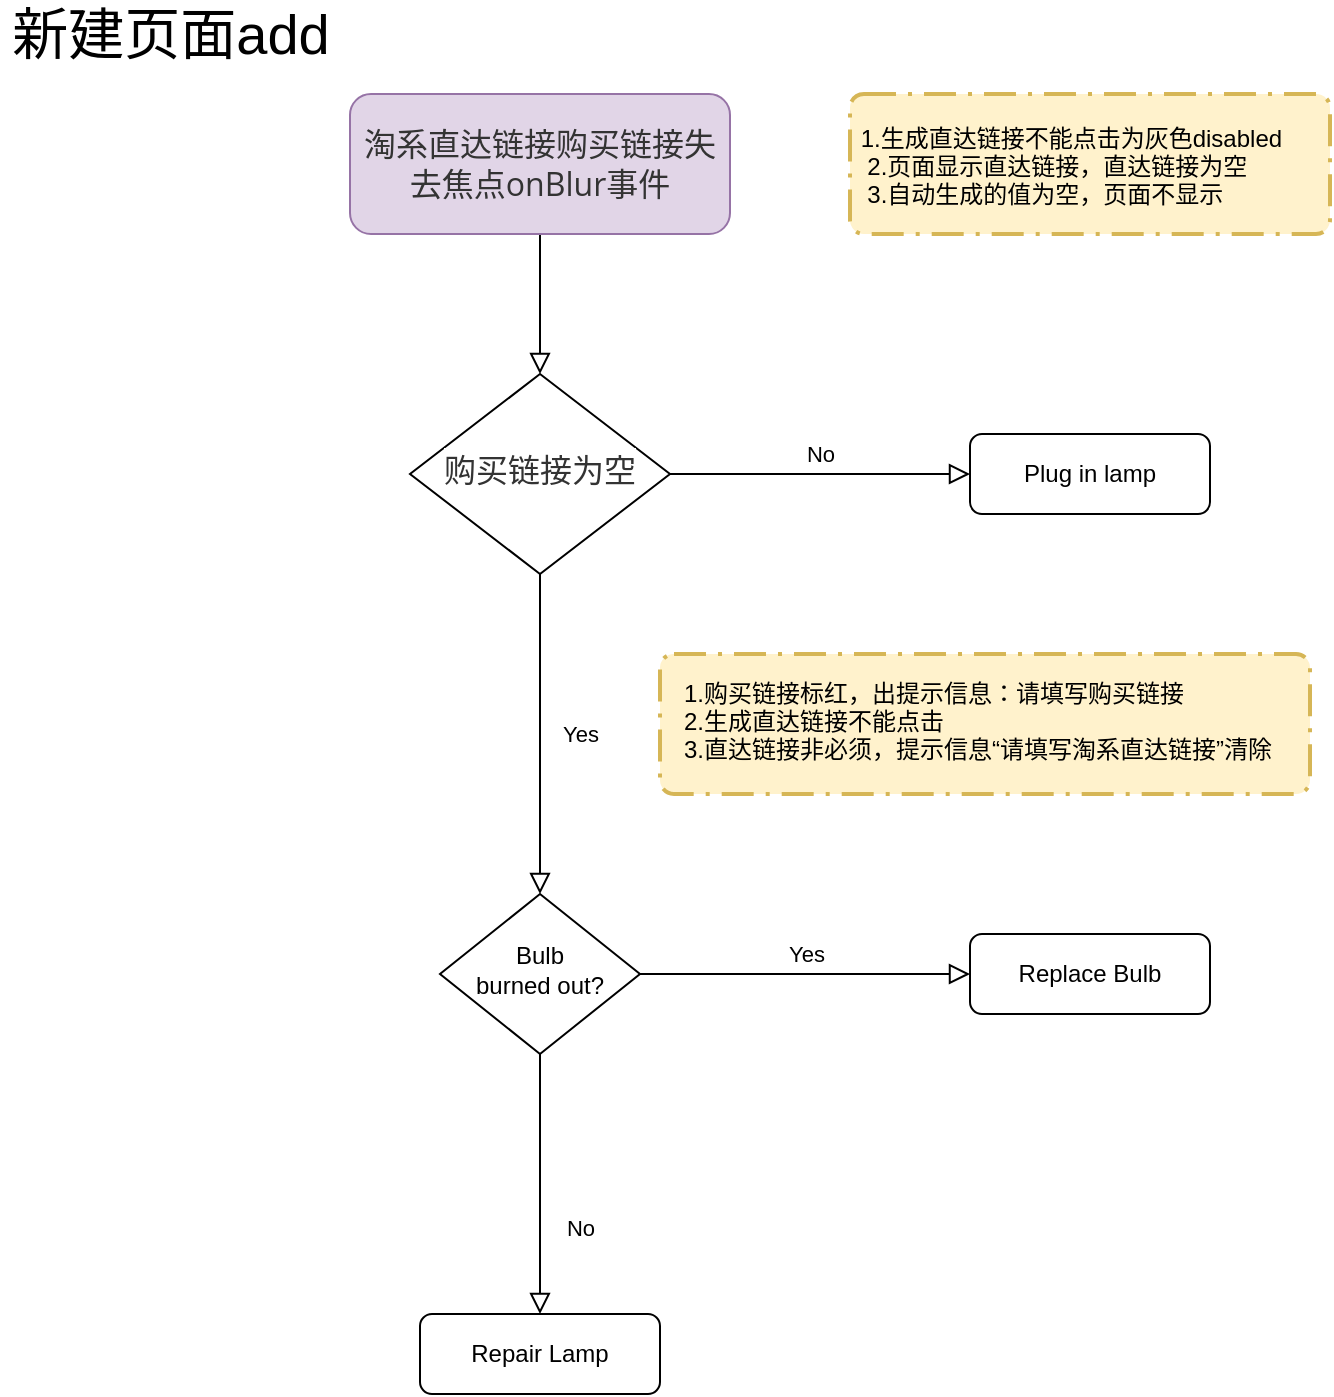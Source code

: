 <mxfile version="14.2.7" type="github">
  <diagram id="C2GKbmR1wlr19nwTwssI" name="Page-1">
    <mxGraphModel dx="1773" dy="1815" grid="1" gridSize="10" guides="1" tooltips="1" connect="1" arrows="1" fold="1" page="1" pageScale="1" pageWidth="827" pageHeight="1169" math="0" shadow="0">
      <root>
        <mxCell id="0" />
        <mxCell id="1" parent="0" />
        <mxCell id="jthrMaHgNZJ5E-PV2cZW-2" value="" style="rounded=0;html=1;jettySize=auto;orthogonalLoop=1;fontSize=11;endArrow=block;endFill=0;endSize=8;strokeWidth=1;shadow=0;labelBackgroundColor=none;edgeStyle=orthogonalEdgeStyle;" edge="1" parent="1" source="jthrMaHgNZJ5E-PV2cZW-3" target="jthrMaHgNZJ5E-PV2cZW-6">
          <mxGeometry relative="1" as="geometry" />
        </mxCell>
        <mxCell id="jthrMaHgNZJ5E-PV2cZW-3" value="&lt;font color=&quot;#333333&quot; face=&quot;open sans, clear sans, helvetica neue, helvetica, arial, sans-serif&quot;&gt;&lt;span style=&quot;font-size: 16px&quot;&gt;淘系直达链接购买链接失去焦点onBlur事件&lt;/span&gt;&lt;/font&gt;" style="rounded=1;whiteSpace=wrap;html=1;fontSize=12;glass=0;strokeWidth=1;shadow=0;fillColor=#e1d5e7;strokeColor=#9673a6;" vertex="1" parent="1">
          <mxGeometry x="150" y="40" width="190" height="70" as="geometry" />
        </mxCell>
        <mxCell id="jthrMaHgNZJ5E-PV2cZW-4" value="Yes" style="rounded=0;html=1;jettySize=auto;orthogonalLoop=1;fontSize=11;endArrow=block;endFill=0;endSize=8;strokeWidth=1;shadow=0;labelBackgroundColor=none;edgeStyle=orthogonalEdgeStyle;" edge="1" parent="1" source="jthrMaHgNZJ5E-PV2cZW-6" target="jthrMaHgNZJ5E-PV2cZW-10">
          <mxGeometry y="20" relative="1" as="geometry">
            <mxPoint as="offset" />
          </mxGeometry>
        </mxCell>
        <mxCell id="jthrMaHgNZJ5E-PV2cZW-5" value="No" style="edgeStyle=orthogonalEdgeStyle;rounded=0;html=1;jettySize=auto;orthogonalLoop=1;fontSize=11;endArrow=block;endFill=0;endSize=8;strokeWidth=1;shadow=0;labelBackgroundColor=none;" edge="1" parent="1" source="jthrMaHgNZJ5E-PV2cZW-6" target="jthrMaHgNZJ5E-PV2cZW-7">
          <mxGeometry y="10" relative="1" as="geometry">
            <mxPoint as="offset" />
          </mxGeometry>
        </mxCell>
        <mxCell id="jthrMaHgNZJ5E-PV2cZW-6" value="&lt;span style=&quot;color: rgb(51 , 51 , 51) ; font-family: &amp;#34;open sans&amp;#34; , &amp;#34;clear sans&amp;#34; , &amp;#34;helvetica neue&amp;#34; , &amp;#34;helvetica&amp;#34; , &amp;#34;arial&amp;#34; , sans-serif ; font-size: 16px ; background-color: rgb(255 , 255 , 255)&quot;&gt;购买链接为空&lt;/span&gt;" style="rhombus;whiteSpace=wrap;html=1;shadow=0;fontFamily=Helvetica;fontSize=12;align=center;strokeWidth=1;spacing=6;spacingTop=-4;" vertex="1" parent="1">
          <mxGeometry x="180" y="180" width="130" height="100" as="geometry" />
        </mxCell>
        <mxCell id="jthrMaHgNZJ5E-PV2cZW-7" value="Plug in lamp" style="rounded=1;whiteSpace=wrap;html=1;fontSize=12;glass=0;strokeWidth=1;shadow=0;" vertex="1" parent="1">
          <mxGeometry x="460" y="210" width="120" height="40" as="geometry" />
        </mxCell>
        <mxCell id="jthrMaHgNZJ5E-PV2cZW-8" value="No" style="rounded=0;html=1;jettySize=auto;orthogonalLoop=1;fontSize=11;endArrow=block;endFill=0;endSize=8;strokeWidth=1;shadow=0;labelBackgroundColor=none;edgeStyle=orthogonalEdgeStyle;" edge="1" parent="1" source="jthrMaHgNZJ5E-PV2cZW-10" target="jthrMaHgNZJ5E-PV2cZW-11">
          <mxGeometry x="0.333" y="20" relative="1" as="geometry">
            <mxPoint as="offset" />
          </mxGeometry>
        </mxCell>
        <mxCell id="jthrMaHgNZJ5E-PV2cZW-9" value="Yes" style="edgeStyle=orthogonalEdgeStyle;rounded=0;html=1;jettySize=auto;orthogonalLoop=1;fontSize=11;endArrow=block;endFill=0;endSize=8;strokeWidth=1;shadow=0;labelBackgroundColor=none;" edge="1" parent="1" source="jthrMaHgNZJ5E-PV2cZW-10" target="jthrMaHgNZJ5E-PV2cZW-12">
          <mxGeometry y="10" relative="1" as="geometry">
            <mxPoint as="offset" />
          </mxGeometry>
        </mxCell>
        <mxCell id="jthrMaHgNZJ5E-PV2cZW-10" value="Bulb&lt;br&gt;burned out?" style="rhombus;whiteSpace=wrap;html=1;shadow=0;fontFamily=Helvetica;fontSize=12;align=center;strokeWidth=1;spacing=6;spacingTop=-4;" vertex="1" parent="1">
          <mxGeometry x="195" y="440" width="100" height="80" as="geometry" />
        </mxCell>
        <mxCell id="jthrMaHgNZJ5E-PV2cZW-11" value="Repair Lamp" style="rounded=1;whiteSpace=wrap;html=1;fontSize=12;glass=0;strokeWidth=1;shadow=0;" vertex="1" parent="1">
          <mxGeometry x="185" y="650" width="120" height="40" as="geometry" />
        </mxCell>
        <mxCell id="jthrMaHgNZJ5E-PV2cZW-12" value="Replace Bulb" style="rounded=1;whiteSpace=wrap;html=1;fontSize=12;glass=0;strokeWidth=1;shadow=0;" vertex="1" parent="1">
          <mxGeometry x="460" y="460" width="120" height="40" as="geometry" />
        </mxCell>
        <mxCell id="jthrMaHgNZJ5E-PV2cZW-15" value="&lt;font style=&quot;font-size: 28px&quot;&gt;新建页面add&lt;/font&gt;" style="text;html=1;align=center;verticalAlign=middle;resizable=0;points=[];autosize=1;" vertex="1" parent="1">
          <mxGeometry x="-25" y="-5" width="170" height="30" as="geometry" />
        </mxCell>
        <mxCell id="jthrMaHgNZJ5E-PV2cZW-17" value=" 1.生成直达链接不能点击为灰色disabled&#xa;  2.页面显示直达链接，直达链接为空&#xa;  3.自动生成的值为空，页面不显示" style="rounded=1;arcSize=10;dashed=1;strokeColor=#d6b656;fillColor=#fff2cc;dashPattern=8 3 1 3;strokeWidth=2;align=left;spacingTop=1;" vertex="1" parent="1">
          <mxGeometry x="400" y="40" width="240" height="70" as="geometry" />
        </mxCell>
        <mxCell id="jthrMaHgNZJ5E-PV2cZW-19" value="1.购买链接标红，出提示信息：请填写购买链接&#xa;2.生成直达链接不能点击&#xa;3.直达链接非必须，提示信息“请填写淘系直达链接”清除&#xa;" style="rounded=1;arcSize=10;dashed=1;strokeColor=#d6b656;fillColor=#fff2cc;dashPattern=8 3 1 3;strokeWidth=2;align=left;spacingTop=10;spacingLeft=10;" vertex="1" parent="1">
          <mxGeometry x="305" y="320" width="325" height="70" as="geometry" />
        </mxCell>
      </root>
    </mxGraphModel>
  </diagram>
</mxfile>

